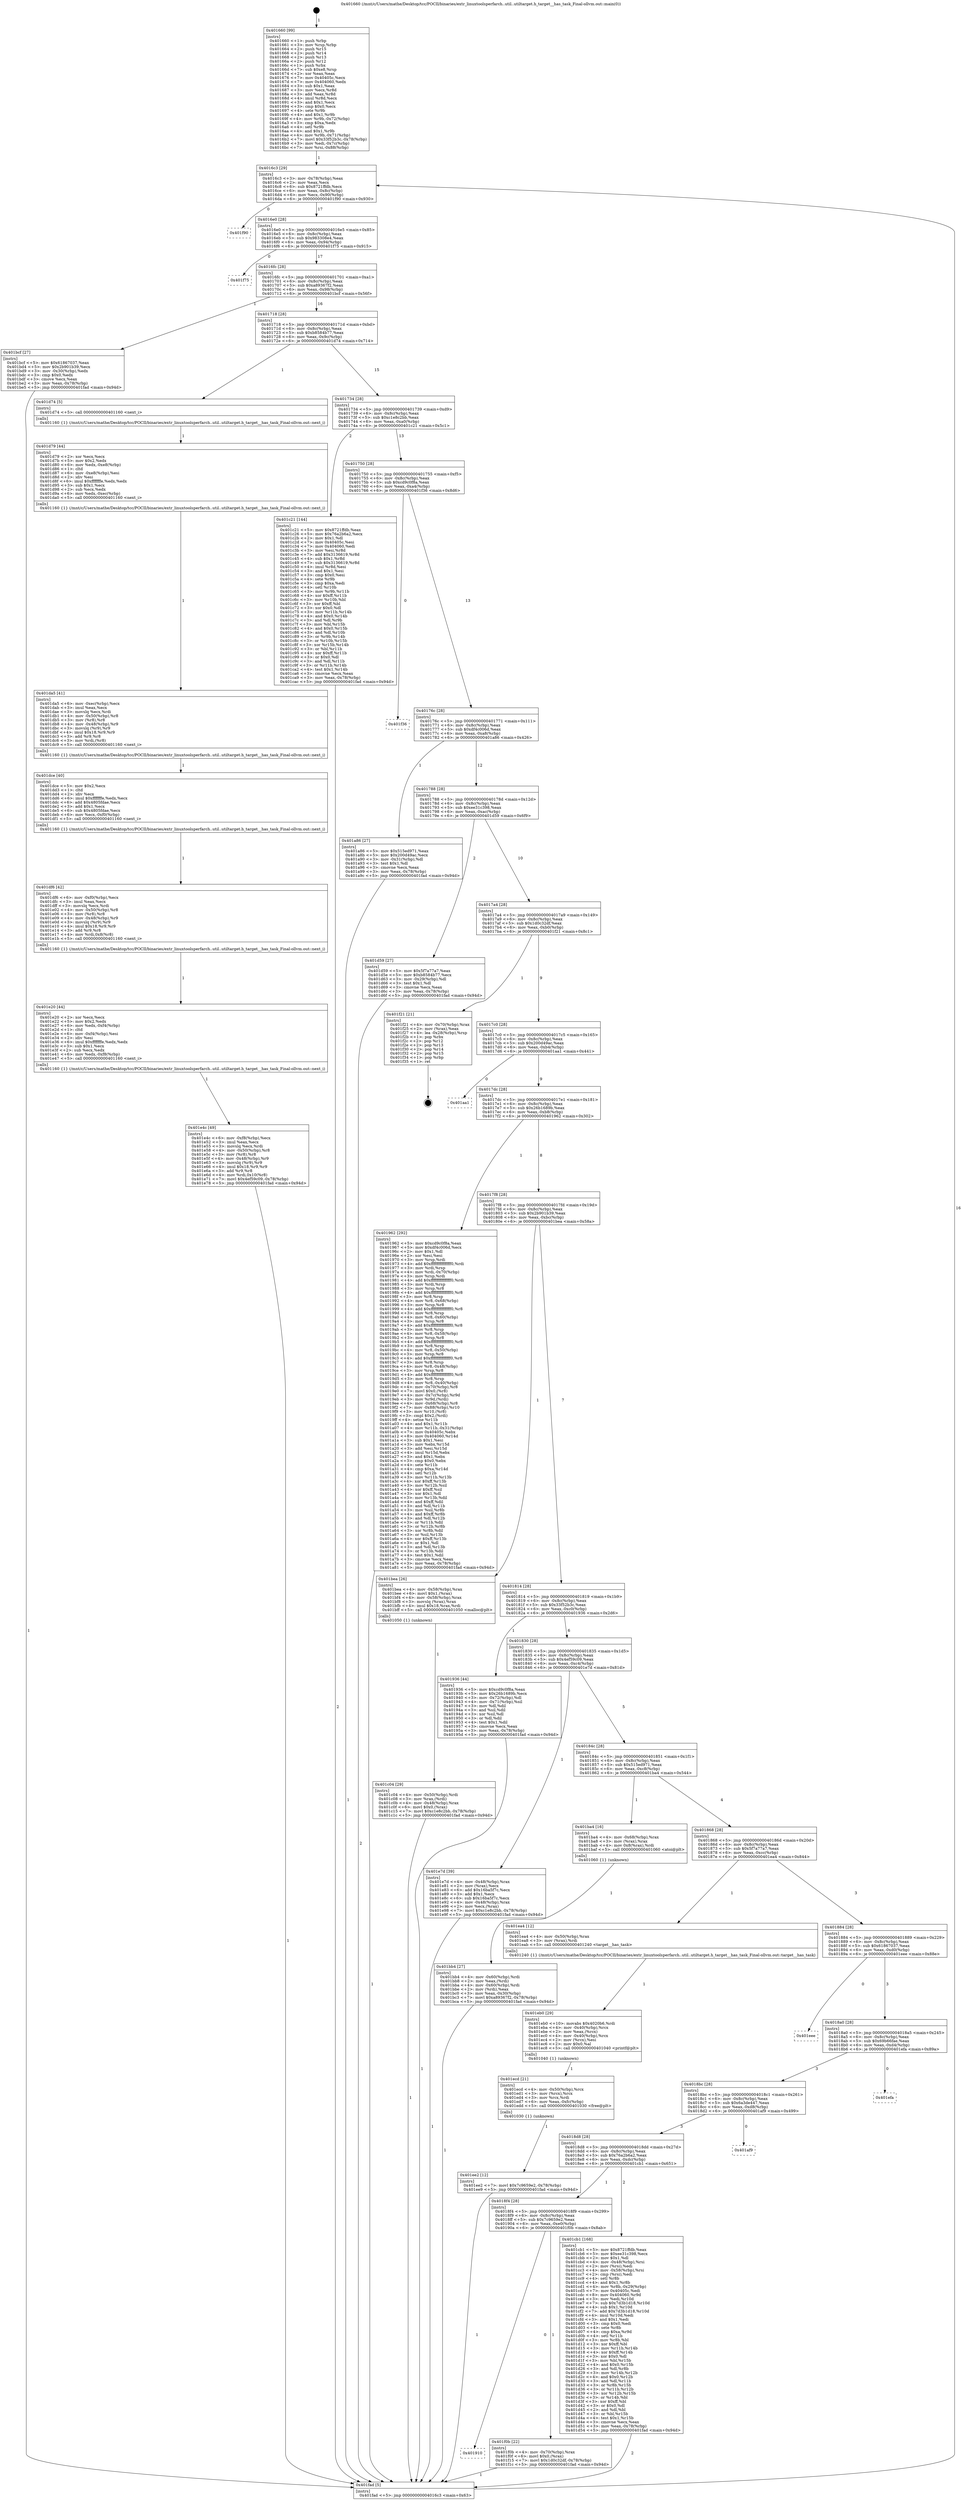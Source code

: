 digraph "0x401660" {
  label = "0x401660 (/mnt/c/Users/mathe/Desktop/tcc/POCII/binaries/extr_linuxtoolsperfarch..util..utiltarget.h_target__has_task_Final-ollvm.out::main(0))"
  labelloc = "t"
  node[shape=record]

  Entry [label="",width=0.3,height=0.3,shape=circle,fillcolor=black,style=filled]
  "0x4016c3" [label="{
     0x4016c3 [29]\l
     | [instrs]\l
     &nbsp;&nbsp;0x4016c3 \<+3\>: mov -0x78(%rbp),%eax\l
     &nbsp;&nbsp;0x4016c6 \<+2\>: mov %eax,%ecx\l
     &nbsp;&nbsp;0x4016c8 \<+6\>: sub $0x8721ffdb,%ecx\l
     &nbsp;&nbsp;0x4016ce \<+6\>: mov %eax,-0x8c(%rbp)\l
     &nbsp;&nbsp;0x4016d4 \<+6\>: mov %ecx,-0x90(%rbp)\l
     &nbsp;&nbsp;0x4016da \<+6\>: je 0000000000401f90 \<main+0x930\>\l
  }"]
  "0x401f90" [label="{
     0x401f90\l
  }", style=dashed]
  "0x4016e0" [label="{
     0x4016e0 [28]\l
     | [instrs]\l
     &nbsp;&nbsp;0x4016e0 \<+5\>: jmp 00000000004016e5 \<main+0x85\>\l
     &nbsp;&nbsp;0x4016e5 \<+6\>: mov -0x8c(%rbp),%eax\l
     &nbsp;&nbsp;0x4016eb \<+5\>: sub $0x983308e4,%eax\l
     &nbsp;&nbsp;0x4016f0 \<+6\>: mov %eax,-0x94(%rbp)\l
     &nbsp;&nbsp;0x4016f6 \<+6\>: je 0000000000401f75 \<main+0x915\>\l
  }"]
  Exit [label="",width=0.3,height=0.3,shape=circle,fillcolor=black,style=filled,peripheries=2]
  "0x401f75" [label="{
     0x401f75\l
  }", style=dashed]
  "0x4016fc" [label="{
     0x4016fc [28]\l
     | [instrs]\l
     &nbsp;&nbsp;0x4016fc \<+5\>: jmp 0000000000401701 \<main+0xa1\>\l
     &nbsp;&nbsp;0x401701 \<+6\>: mov -0x8c(%rbp),%eax\l
     &nbsp;&nbsp;0x401707 \<+5\>: sub $0xa89367f2,%eax\l
     &nbsp;&nbsp;0x40170c \<+6\>: mov %eax,-0x98(%rbp)\l
     &nbsp;&nbsp;0x401712 \<+6\>: je 0000000000401bcf \<main+0x56f\>\l
  }"]
  "0x401910" [label="{
     0x401910\l
  }", style=dashed]
  "0x401bcf" [label="{
     0x401bcf [27]\l
     | [instrs]\l
     &nbsp;&nbsp;0x401bcf \<+5\>: mov $0x61867037,%eax\l
     &nbsp;&nbsp;0x401bd4 \<+5\>: mov $0x2b901b39,%ecx\l
     &nbsp;&nbsp;0x401bd9 \<+3\>: mov -0x30(%rbp),%edx\l
     &nbsp;&nbsp;0x401bdc \<+3\>: cmp $0x0,%edx\l
     &nbsp;&nbsp;0x401bdf \<+3\>: cmove %ecx,%eax\l
     &nbsp;&nbsp;0x401be2 \<+3\>: mov %eax,-0x78(%rbp)\l
     &nbsp;&nbsp;0x401be5 \<+5\>: jmp 0000000000401fad \<main+0x94d\>\l
  }"]
  "0x401718" [label="{
     0x401718 [28]\l
     | [instrs]\l
     &nbsp;&nbsp;0x401718 \<+5\>: jmp 000000000040171d \<main+0xbd\>\l
     &nbsp;&nbsp;0x40171d \<+6\>: mov -0x8c(%rbp),%eax\l
     &nbsp;&nbsp;0x401723 \<+5\>: sub $0xb8584b77,%eax\l
     &nbsp;&nbsp;0x401728 \<+6\>: mov %eax,-0x9c(%rbp)\l
     &nbsp;&nbsp;0x40172e \<+6\>: je 0000000000401d74 \<main+0x714\>\l
  }"]
  "0x401f0b" [label="{
     0x401f0b [22]\l
     | [instrs]\l
     &nbsp;&nbsp;0x401f0b \<+4\>: mov -0x70(%rbp),%rax\l
     &nbsp;&nbsp;0x401f0f \<+6\>: movl $0x0,(%rax)\l
     &nbsp;&nbsp;0x401f15 \<+7\>: movl $0x1d0c32df,-0x78(%rbp)\l
     &nbsp;&nbsp;0x401f1c \<+5\>: jmp 0000000000401fad \<main+0x94d\>\l
  }"]
  "0x401d74" [label="{
     0x401d74 [5]\l
     | [instrs]\l
     &nbsp;&nbsp;0x401d74 \<+5\>: call 0000000000401160 \<next_i\>\l
     | [calls]\l
     &nbsp;&nbsp;0x401160 \{1\} (/mnt/c/Users/mathe/Desktop/tcc/POCII/binaries/extr_linuxtoolsperfarch..util..utiltarget.h_target__has_task_Final-ollvm.out::next_i)\l
  }"]
  "0x401734" [label="{
     0x401734 [28]\l
     | [instrs]\l
     &nbsp;&nbsp;0x401734 \<+5\>: jmp 0000000000401739 \<main+0xd9\>\l
     &nbsp;&nbsp;0x401739 \<+6\>: mov -0x8c(%rbp),%eax\l
     &nbsp;&nbsp;0x40173f \<+5\>: sub $0xc1e8c2bb,%eax\l
     &nbsp;&nbsp;0x401744 \<+6\>: mov %eax,-0xa0(%rbp)\l
     &nbsp;&nbsp;0x40174a \<+6\>: je 0000000000401c21 \<main+0x5c1\>\l
  }"]
  "0x401ee2" [label="{
     0x401ee2 [12]\l
     | [instrs]\l
     &nbsp;&nbsp;0x401ee2 \<+7\>: movl $0x7c9659e2,-0x78(%rbp)\l
     &nbsp;&nbsp;0x401ee9 \<+5\>: jmp 0000000000401fad \<main+0x94d\>\l
  }"]
  "0x401c21" [label="{
     0x401c21 [144]\l
     | [instrs]\l
     &nbsp;&nbsp;0x401c21 \<+5\>: mov $0x8721ffdb,%eax\l
     &nbsp;&nbsp;0x401c26 \<+5\>: mov $0x76a2b6a2,%ecx\l
     &nbsp;&nbsp;0x401c2b \<+2\>: mov $0x1,%dl\l
     &nbsp;&nbsp;0x401c2d \<+7\>: mov 0x40405c,%esi\l
     &nbsp;&nbsp;0x401c34 \<+7\>: mov 0x404060,%edi\l
     &nbsp;&nbsp;0x401c3b \<+3\>: mov %esi,%r8d\l
     &nbsp;&nbsp;0x401c3e \<+7\>: add $0x3136619,%r8d\l
     &nbsp;&nbsp;0x401c45 \<+4\>: sub $0x1,%r8d\l
     &nbsp;&nbsp;0x401c49 \<+7\>: sub $0x3136619,%r8d\l
     &nbsp;&nbsp;0x401c50 \<+4\>: imul %r8d,%esi\l
     &nbsp;&nbsp;0x401c54 \<+3\>: and $0x1,%esi\l
     &nbsp;&nbsp;0x401c57 \<+3\>: cmp $0x0,%esi\l
     &nbsp;&nbsp;0x401c5a \<+4\>: sete %r9b\l
     &nbsp;&nbsp;0x401c5e \<+3\>: cmp $0xa,%edi\l
     &nbsp;&nbsp;0x401c61 \<+4\>: setl %r10b\l
     &nbsp;&nbsp;0x401c65 \<+3\>: mov %r9b,%r11b\l
     &nbsp;&nbsp;0x401c68 \<+4\>: xor $0xff,%r11b\l
     &nbsp;&nbsp;0x401c6c \<+3\>: mov %r10b,%bl\l
     &nbsp;&nbsp;0x401c6f \<+3\>: xor $0xff,%bl\l
     &nbsp;&nbsp;0x401c72 \<+3\>: xor $0x0,%dl\l
     &nbsp;&nbsp;0x401c75 \<+3\>: mov %r11b,%r14b\l
     &nbsp;&nbsp;0x401c78 \<+4\>: and $0x0,%r14b\l
     &nbsp;&nbsp;0x401c7c \<+3\>: and %dl,%r9b\l
     &nbsp;&nbsp;0x401c7f \<+3\>: mov %bl,%r15b\l
     &nbsp;&nbsp;0x401c82 \<+4\>: and $0x0,%r15b\l
     &nbsp;&nbsp;0x401c86 \<+3\>: and %dl,%r10b\l
     &nbsp;&nbsp;0x401c89 \<+3\>: or %r9b,%r14b\l
     &nbsp;&nbsp;0x401c8c \<+3\>: or %r10b,%r15b\l
     &nbsp;&nbsp;0x401c8f \<+3\>: xor %r15b,%r14b\l
     &nbsp;&nbsp;0x401c92 \<+3\>: or %bl,%r11b\l
     &nbsp;&nbsp;0x401c95 \<+4\>: xor $0xff,%r11b\l
     &nbsp;&nbsp;0x401c99 \<+3\>: or $0x0,%dl\l
     &nbsp;&nbsp;0x401c9c \<+3\>: and %dl,%r11b\l
     &nbsp;&nbsp;0x401c9f \<+3\>: or %r11b,%r14b\l
     &nbsp;&nbsp;0x401ca2 \<+4\>: test $0x1,%r14b\l
     &nbsp;&nbsp;0x401ca6 \<+3\>: cmovne %ecx,%eax\l
     &nbsp;&nbsp;0x401ca9 \<+3\>: mov %eax,-0x78(%rbp)\l
     &nbsp;&nbsp;0x401cac \<+5\>: jmp 0000000000401fad \<main+0x94d\>\l
  }"]
  "0x401750" [label="{
     0x401750 [28]\l
     | [instrs]\l
     &nbsp;&nbsp;0x401750 \<+5\>: jmp 0000000000401755 \<main+0xf5\>\l
     &nbsp;&nbsp;0x401755 \<+6\>: mov -0x8c(%rbp),%eax\l
     &nbsp;&nbsp;0x40175b \<+5\>: sub $0xcd9c0f8a,%eax\l
     &nbsp;&nbsp;0x401760 \<+6\>: mov %eax,-0xa4(%rbp)\l
     &nbsp;&nbsp;0x401766 \<+6\>: je 0000000000401f36 \<main+0x8d6\>\l
  }"]
  "0x401ecd" [label="{
     0x401ecd [21]\l
     | [instrs]\l
     &nbsp;&nbsp;0x401ecd \<+4\>: mov -0x50(%rbp),%rcx\l
     &nbsp;&nbsp;0x401ed1 \<+3\>: mov (%rcx),%rcx\l
     &nbsp;&nbsp;0x401ed4 \<+3\>: mov %rcx,%rdi\l
     &nbsp;&nbsp;0x401ed7 \<+6\>: mov %eax,-0xfc(%rbp)\l
     &nbsp;&nbsp;0x401edd \<+5\>: call 0000000000401030 \<free@plt\>\l
     | [calls]\l
     &nbsp;&nbsp;0x401030 \{1\} (unknown)\l
  }"]
  "0x401f36" [label="{
     0x401f36\l
  }", style=dashed]
  "0x40176c" [label="{
     0x40176c [28]\l
     | [instrs]\l
     &nbsp;&nbsp;0x40176c \<+5\>: jmp 0000000000401771 \<main+0x111\>\l
     &nbsp;&nbsp;0x401771 \<+6\>: mov -0x8c(%rbp),%eax\l
     &nbsp;&nbsp;0x401777 \<+5\>: sub $0xdf4c006d,%eax\l
     &nbsp;&nbsp;0x40177c \<+6\>: mov %eax,-0xa8(%rbp)\l
     &nbsp;&nbsp;0x401782 \<+6\>: je 0000000000401a86 \<main+0x426\>\l
  }"]
  "0x401eb0" [label="{
     0x401eb0 [29]\l
     | [instrs]\l
     &nbsp;&nbsp;0x401eb0 \<+10\>: movabs $0x4020b6,%rdi\l
     &nbsp;&nbsp;0x401eba \<+4\>: mov -0x40(%rbp),%rcx\l
     &nbsp;&nbsp;0x401ebe \<+2\>: mov %eax,(%rcx)\l
     &nbsp;&nbsp;0x401ec0 \<+4\>: mov -0x40(%rbp),%rcx\l
     &nbsp;&nbsp;0x401ec4 \<+2\>: mov (%rcx),%esi\l
     &nbsp;&nbsp;0x401ec6 \<+2\>: mov $0x0,%al\l
     &nbsp;&nbsp;0x401ec8 \<+5\>: call 0000000000401040 \<printf@plt\>\l
     | [calls]\l
     &nbsp;&nbsp;0x401040 \{1\} (unknown)\l
  }"]
  "0x401a86" [label="{
     0x401a86 [27]\l
     | [instrs]\l
     &nbsp;&nbsp;0x401a86 \<+5\>: mov $0x515ed971,%eax\l
     &nbsp;&nbsp;0x401a8b \<+5\>: mov $0x200d49ac,%ecx\l
     &nbsp;&nbsp;0x401a90 \<+3\>: mov -0x31(%rbp),%dl\l
     &nbsp;&nbsp;0x401a93 \<+3\>: test $0x1,%dl\l
     &nbsp;&nbsp;0x401a96 \<+3\>: cmovne %ecx,%eax\l
     &nbsp;&nbsp;0x401a99 \<+3\>: mov %eax,-0x78(%rbp)\l
     &nbsp;&nbsp;0x401a9c \<+5\>: jmp 0000000000401fad \<main+0x94d\>\l
  }"]
  "0x401788" [label="{
     0x401788 [28]\l
     | [instrs]\l
     &nbsp;&nbsp;0x401788 \<+5\>: jmp 000000000040178d \<main+0x12d\>\l
     &nbsp;&nbsp;0x40178d \<+6\>: mov -0x8c(%rbp),%eax\l
     &nbsp;&nbsp;0x401793 \<+5\>: sub $0xee31c398,%eax\l
     &nbsp;&nbsp;0x401798 \<+6\>: mov %eax,-0xac(%rbp)\l
     &nbsp;&nbsp;0x40179e \<+6\>: je 0000000000401d59 \<main+0x6f9\>\l
  }"]
  "0x401e4c" [label="{
     0x401e4c [49]\l
     | [instrs]\l
     &nbsp;&nbsp;0x401e4c \<+6\>: mov -0xf8(%rbp),%ecx\l
     &nbsp;&nbsp;0x401e52 \<+3\>: imul %eax,%ecx\l
     &nbsp;&nbsp;0x401e55 \<+3\>: movslq %ecx,%rdi\l
     &nbsp;&nbsp;0x401e58 \<+4\>: mov -0x50(%rbp),%r8\l
     &nbsp;&nbsp;0x401e5c \<+3\>: mov (%r8),%r8\l
     &nbsp;&nbsp;0x401e5f \<+4\>: mov -0x48(%rbp),%r9\l
     &nbsp;&nbsp;0x401e63 \<+3\>: movslq (%r9),%r9\l
     &nbsp;&nbsp;0x401e66 \<+4\>: imul $0x18,%r9,%r9\l
     &nbsp;&nbsp;0x401e6a \<+3\>: add %r9,%r8\l
     &nbsp;&nbsp;0x401e6d \<+4\>: mov %rdi,0x10(%r8)\l
     &nbsp;&nbsp;0x401e71 \<+7\>: movl $0x4ef59c09,-0x78(%rbp)\l
     &nbsp;&nbsp;0x401e78 \<+5\>: jmp 0000000000401fad \<main+0x94d\>\l
  }"]
  "0x401d59" [label="{
     0x401d59 [27]\l
     | [instrs]\l
     &nbsp;&nbsp;0x401d59 \<+5\>: mov $0x5f7a77a7,%eax\l
     &nbsp;&nbsp;0x401d5e \<+5\>: mov $0xb8584b77,%ecx\l
     &nbsp;&nbsp;0x401d63 \<+3\>: mov -0x29(%rbp),%dl\l
     &nbsp;&nbsp;0x401d66 \<+3\>: test $0x1,%dl\l
     &nbsp;&nbsp;0x401d69 \<+3\>: cmovne %ecx,%eax\l
     &nbsp;&nbsp;0x401d6c \<+3\>: mov %eax,-0x78(%rbp)\l
     &nbsp;&nbsp;0x401d6f \<+5\>: jmp 0000000000401fad \<main+0x94d\>\l
  }"]
  "0x4017a4" [label="{
     0x4017a4 [28]\l
     | [instrs]\l
     &nbsp;&nbsp;0x4017a4 \<+5\>: jmp 00000000004017a9 \<main+0x149\>\l
     &nbsp;&nbsp;0x4017a9 \<+6\>: mov -0x8c(%rbp),%eax\l
     &nbsp;&nbsp;0x4017af \<+5\>: sub $0x1d0c32df,%eax\l
     &nbsp;&nbsp;0x4017b4 \<+6\>: mov %eax,-0xb0(%rbp)\l
     &nbsp;&nbsp;0x4017ba \<+6\>: je 0000000000401f21 \<main+0x8c1\>\l
  }"]
  "0x401e20" [label="{
     0x401e20 [44]\l
     | [instrs]\l
     &nbsp;&nbsp;0x401e20 \<+2\>: xor %ecx,%ecx\l
     &nbsp;&nbsp;0x401e22 \<+5\>: mov $0x2,%edx\l
     &nbsp;&nbsp;0x401e27 \<+6\>: mov %edx,-0xf4(%rbp)\l
     &nbsp;&nbsp;0x401e2d \<+1\>: cltd\l
     &nbsp;&nbsp;0x401e2e \<+6\>: mov -0xf4(%rbp),%esi\l
     &nbsp;&nbsp;0x401e34 \<+2\>: idiv %esi\l
     &nbsp;&nbsp;0x401e36 \<+6\>: imul $0xfffffffe,%edx,%edx\l
     &nbsp;&nbsp;0x401e3c \<+3\>: sub $0x1,%ecx\l
     &nbsp;&nbsp;0x401e3f \<+2\>: sub %ecx,%edx\l
     &nbsp;&nbsp;0x401e41 \<+6\>: mov %edx,-0xf8(%rbp)\l
     &nbsp;&nbsp;0x401e47 \<+5\>: call 0000000000401160 \<next_i\>\l
     | [calls]\l
     &nbsp;&nbsp;0x401160 \{1\} (/mnt/c/Users/mathe/Desktop/tcc/POCII/binaries/extr_linuxtoolsperfarch..util..utiltarget.h_target__has_task_Final-ollvm.out::next_i)\l
  }"]
  "0x401f21" [label="{
     0x401f21 [21]\l
     | [instrs]\l
     &nbsp;&nbsp;0x401f21 \<+4\>: mov -0x70(%rbp),%rax\l
     &nbsp;&nbsp;0x401f25 \<+2\>: mov (%rax),%eax\l
     &nbsp;&nbsp;0x401f27 \<+4\>: lea -0x28(%rbp),%rsp\l
     &nbsp;&nbsp;0x401f2b \<+1\>: pop %rbx\l
     &nbsp;&nbsp;0x401f2c \<+2\>: pop %r12\l
     &nbsp;&nbsp;0x401f2e \<+2\>: pop %r13\l
     &nbsp;&nbsp;0x401f30 \<+2\>: pop %r14\l
     &nbsp;&nbsp;0x401f32 \<+2\>: pop %r15\l
     &nbsp;&nbsp;0x401f34 \<+1\>: pop %rbp\l
     &nbsp;&nbsp;0x401f35 \<+1\>: ret\l
  }"]
  "0x4017c0" [label="{
     0x4017c0 [28]\l
     | [instrs]\l
     &nbsp;&nbsp;0x4017c0 \<+5\>: jmp 00000000004017c5 \<main+0x165\>\l
     &nbsp;&nbsp;0x4017c5 \<+6\>: mov -0x8c(%rbp),%eax\l
     &nbsp;&nbsp;0x4017cb \<+5\>: sub $0x200d49ac,%eax\l
     &nbsp;&nbsp;0x4017d0 \<+6\>: mov %eax,-0xb4(%rbp)\l
     &nbsp;&nbsp;0x4017d6 \<+6\>: je 0000000000401aa1 \<main+0x441\>\l
  }"]
  "0x401df6" [label="{
     0x401df6 [42]\l
     | [instrs]\l
     &nbsp;&nbsp;0x401df6 \<+6\>: mov -0xf0(%rbp),%ecx\l
     &nbsp;&nbsp;0x401dfc \<+3\>: imul %eax,%ecx\l
     &nbsp;&nbsp;0x401dff \<+3\>: movslq %ecx,%rdi\l
     &nbsp;&nbsp;0x401e02 \<+4\>: mov -0x50(%rbp),%r8\l
     &nbsp;&nbsp;0x401e06 \<+3\>: mov (%r8),%r8\l
     &nbsp;&nbsp;0x401e09 \<+4\>: mov -0x48(%rbp),%r9\l
     &nbsp;&nbsp;0x401e0d \<+3\>: movslq (%r9),%r9\l
     &nbsp;&nbsp;0x401e10 \<+4\>: imul $0x18,%r9,%r9\l
     &nbsp;&nbsp;0x401e14 \<+3\>: add %r9,%r8\l
     &nbsp;&nbsp;0x401e17 \<+4\>: mov %rdi,0x8(%r8)\l
     &nbsp;&nbsp;0x401e1b \<+5\>: call 0000000000401160 \<next_i\>\l
     | [calls]\l
     &nbsp;&nbsp;0x401160 \{1\} (/mnt/c/Users/mathe/Desktop/tcc/POCII/binaries/extr_linuxtoolsperfarch..util..utiltarget.h_target__has_task_Final-ollvm.out::next_i)\l
  }"]
  "0x401aa1" [label="{
     0x401aa1\l
  }", style=dashed]
  "0x4017dc" [label="{
     0x4017dc [28]\l
     | [instrs]\l
     &nbsp;&nbsp;0x4017dc \<+5\>: jmp 00000000004017e1 \<main+0x181\>\l
     &nbsp;&nbsp;0x4017e1 \<+6\>: mov -0x8c(%rbp),%eax\l
     &nbsp;&nbsp;0x4017e7 \<+5\>: sub $0x26b1689b,%eax\l
     &nbsp;&nbsp;0x4017ec \<+6\>: mov %eax,-0xb8(%rbp)\l
     &nbsp;&nbsp;0x4017f2 \<+6\>: je 0000000000401962 \<main+0x302\>\l
  }"]
  "0x401dce" [label="{
     0x401dce [40]\l
     | [instrs]\l
     &nbsp;&nbsp;0x401dce \<+5\>: mov $0x2,%ecx\l
     &nbsp;&nbsp;0x401dd3 \<+1\>: cltd\l
     &nbsp;&nbsp;0x401dd4 \<+2\>: idiv %ecx\l
     &nbsp;&nbsp;0x401dd6 \<+6\>: imul $0xfffffffe,%edx,%ecx\l
     &nbsp;&nbsp;0x401ddc \<+6\>: add $0x4805fdae,%ecx\l
     &nbsp;&nbsp;0x401de2 \<+3\>: add $0x1,%ecx\l
     &nbsp;&nbsp;0x401de5 \<+6\>: sub $0x4805fdae,%ecx\l
     &nbsp;&nbsp;0x401deb \<+6\>: mov %ecx,-0xf0(%rbp)\l
     &nbsp;&nbsp;0x401df1 \<+5\>: call 0000000000401160 \<next_i\>\l
     | [calls]\l
     &nbsp;&nbsp;0x401160 \{1\} (/mnt/c/Users/mathe/Desktop/tcc/POCII/binaries/extr_linuxtoolsperfarch..util..utiltarget.h_target__has_task_Final-ollvm.out::next_i)\l
  }"]
  "0x401962" [label="{
     0x401962 [292]\l
     | [instrs]\l
     &nbsp;&nbsp;0x401962 \<+5\>: mov $0xcd9c0f8a,%eax\l
     &nbsp;&nbsp;0x401967 \<+5\>: mov $0xdf4c006d,%ecx\l
     &nbsp;&nbsp;0x40196c \<+2\>: mov $0x1,%dl\l
     &nbsp;&nbsp;0x40196e \<+2\>: xor %esi,%esi\l
     &nbsp;&nbsp;0x401970 \<+3\>: mov %rsp,%rdi\l
     &nbsp;&nbsp;0x401973 \<+4\>: add $0xfffffffffffffff0,%rdi\l
     &nbsp;&nbsp;0x401977 \<+3\>: mov %rdi,%rsp\l
     &nbsp;&nbsp;0x40197a \<+4\>: mov %rdi,-0x70(%rbp)\l
     &nbsp;&nbsp;0x40197e \<+3\>: mov %rsp,%rdi\l
     &nbsp;&nbsp;0x401981 \<+4\>: add $0xfffffffffffffff0,%rdi\l
     &nbsp;&nbsp;0x401985 \<+3\>: mov %rdi,%rsp\l
     &nbsp;&nbsp;0x401988 \<+3\>: mov %rsp,%r8\l
     &nbsp;&nbsp;0x40198b \<+4\>: add $0xfffffffffffffff0,%r8\l
     &nbsp;&nbsp;0x40198f \<+3\>: mov %r8,%rsp\l
     &nbsp;&nbsp;0x401992 \<+4\>: mov %r8,-0x68(%rbp)\l
     &nbsp;&nbsp;0x401996 \<+3\>: mov %rsp,%r8\l
     &nbsp;&nbsp;0x401999 \<+4\>: add $0xfffffffffffffff0,%r8\l
     &nbsp;&nbsp;0x40199d \<+3\>: mov %r8,%rsp\l
     &nbsp;&nbsp;0x4019a0 \<+4\>: mov %r8,-0x60(%rbp)\l
     &nbsp;&nbsp;0x4019a4 \<+3\>: mov %rsp,%r8\l
     &nbsp;&nbsp;0x4019a7 \<+4\>: add $0xfffffffffffffff0,%r8\l
     &nbsp;&nbsp;0x4019ab \<+3\>: mov %r8,%rsp\l
     &nbsp;&nbsp;0x4019ae \<+4\>: mov %r8,-0x58(%rbp)\l
     &nbsp;&nbsp;0x4019b2 \<+3\>: mov %rsp,%r8\l
     &nbsp;&nbsp;0x4019b5 \<+4\>: add $0xfffffffffffffff0,%r8\l
     &nbsp;&nbsp;0x4019b9 \<+3\>: mov %r8,%rsp\l
     &nbsp;&nbsp;0x4019bc \<+4\>: mov %r8,-0x50(%rbp)\l
     &nbsp;&nbsp;0x4019c0 \<+3\>: mov %rsp,%r8\l
     &nbsp;&nbsp;0x4019c3 \<+4\>: add $0xfffffffffffffff0,%r8\l
     &nbsp;&nbsp;0x4019c7 \<+3\>: mov %r8,%rsp\l
     &nbsp;&nbsp;0x4019ca \<+4\>: mov %r8,-0x48(%rbp)\l
     &nbsp;&nbsp;0x4019ce \<+3\>: mov %rsp,%r8\l
     &nbsp;&nbsp;0x4019d1 \<+4\>: add $0xfffffffffffffff0,%r8\l
     &nbsp;&nbsp;0x4019d5 \<+3\>: mov %r8,%rsp\l
     &nbsp;&nbsp;0x4019d8 \<+4\>: mov %r8,-0x40(%rbp)\l
     &nbsp;&nbsp;0x4019dc \<+4\>: mov -0x70(%rbp),%r8\l
     &nbsp;&nbsp;0x4019e0 \<+7\>: movl $0x0,(%r8)\l
     &nbsp;&nbsp;0x4019e7 \<+4\>: mov -0x7c(%rbp),%r9d\l
     &nbsp;&nbsp;0x4019eb \<+3\>: mov %r9d,(%rdi)\l
     &nbsp;&nbsp;0x4019ee \<+4\>: mov -0x68(%rbp),%r8\l
     &nbsp;&nbsp;0x4019f2 \<+7\>: mov -0x88(%rbp),%r10\l
     &nbsp;&nbsp;0x4019f9 \<+3\>: mov %r10,(%r8)\l
     &nbsp;&nbsp;0x4019fc \<+3\>: cmpl $0x2,(%rdi)\l
     &nbsp;&nbsp;0x4019ff \<+4\>: setne %r11b\l
     &nbsp;&nbsp;0x401a03 \<+4\>: and $0x1,%r11b\l
     &nbsp;&nbsp;0x401a07 \<+4\>: mov %r11b,-0x31(%rbp)\l
     &nbsp;&nbsp;0x401a0b \<+7\>: mov 0x40405c,%ebx\l
     &nbsp;&nbsp;0x401a12 \<+8\>: mov 0x404060,%r14d\l
     &nbsp;&nbsp;0x401a1a \<+3\>: sub $0x1,%esi\l
     &nbsp;&nbsp;0x401a1d \<+3\>: mov %ebx,%r15d\l
     &nbsp;&nbsp;0x401a20 \<+3\>: add %esi,%r15d\l
     &nbsp;&nbsp;0x401a23 \<+4\>: imul %r15d,%ebx\l
     &nbsp;&nbsp;0x401a27 \<+3\>: and $0x1,%ebx\l
     &nbsp;&nbsp;0x401a2a \<+3\>: cmp $0x0,%ebx\l
     &nbsp;&nbsp;0x401a2d \<+4\>: sete %r11b\l
     &nbsp;&nbsp;0x401a31 \<+4\>: cmp $0xa,%r14d\l
     &nbsp;&nbsp;0x401a35 \<+4\>: setl %r12b\l
     &nbsp;&nbsp;0x401a39 \<+3\>: mov %r11b,%r13b\l
     &nbsp;&nbsp;0x401a3c \<+4\>: xor $0xff,%r13b\l
     &nbsp;&nbsp;0x401a40 \<+3\>: mov %r12b,%sil\l
     &nbsp;&nbsp;0x401a43 \<+4\>: xor $0xff,%sil\l
     &nbsp;&nbsp;0x401a47 \<+3\>: xor $0x1,%dl\l
     &nbsp;&nbsp;0x401a4a \<+3\>: mov %r13b,%dil\l
     &nbsp;&nbsp;0x401a4d \<+4\>: and $0xff,%dil\l
     &nbsp;&nbsp;0x401a51 \<+3\>: and %dl,%r11b\l
     &nbsp;&nbsp;0x401a54 \<+3\>: mov %sil,%r8b\l
     &nbsp;&nbsp;0x401a57 \<+4\>: and $0xff,%r8b\l
     &nbsp;&nbsp;0x401a5b \<+3\>: and %dl,%r12b\l
     &nbsp;&nbsp;0x401a5e \<+3\>: or %r11b,%dil\l
     &nbsp;&nbsp;0x401a61 \<+3\>: or %r12b,%r8b\l
     &nbsp;&nbsp;0x401a64 \<+3\>: xor %r8b,%dil\l
     &nbsp;&nbsp;0x401a67 \<+3\>: or %sil,%r13b\l
     &nbsp;&nbsp;0x401a6a \<+4\>: xor $0xff,%r13b\l
     &nbsp;&nbsp;0x401a6e \<+3\>: or $0x1,%dl\l
     &nbsp;&nbsp;0x401a71 \<+3\>: and %dl,%r13b\l
     &nbsp;&nbsp;0x401a74 \<+3\>: or %r13b,%dil\l
     &nbsp;&nbsp;0x401a77 \<+4\>: test $0x1,%dil\l
     &nbsp;&nbsp;0x401a7b \<+3\>: cmovne %ecx,%eax\l
     &nbsp;&nbsp;0x401a7e \<+3\>: mov %eax,-0x78(%rbp)\l
     &nbsp;&nbsp;0x401a81 \<+5\>: jmp 0000000000401fad \<main+0x94d\>\l
  }"]
  "0x4017f8" [label="{
     0x4017f8 [28]\l
     | [instrs]\l
     &nbsp;&nbsp;0x4017f8 \<+5\>: jmp 00000000004017fd \<main+0x19d\>\l
     &nbsp;&nbsp;0x4017fd \<+6\>: mov -0x8c(%rbp),%eax\l
     &nbsp;&nbsp;0x401803 \<+5\>: sub $0x2b901b39,%eax\l
     &nbsp;&nbsp;0x401808 \<+6\>: mov %eax,-0xbc(%rbp)\l
     &nbsp;&nbsp;0x40180e \<+6\>: je 0000000000401bea \<main+0x58a\>\l
  }"]
  "0x401da5" [label="{
     0x401da5 [41]\l
     | [instrs]\l
     &nbsp;&nbsp;0x401da5 \<+6\>: mov -0xec(%rbp),%ecx\l
     &nbsp;&nbsp;0x401dab \<+3\>: imul %eax,%ecx\l
     &nbsp;&nbsp;0x401dae \<+3\>: movslq %ecx,%rdi\l
     &nbsp;&nbsp;0x401db1 \<+4\>: mov -0x50(%rbp),%r8\l
     &nbsp;&nbsp;0x401db5 \<+3\>: mov (%r8),%r8\l
     &nbsp;&nbsp;0x401db8 \<+4\>: mov -0x48(%rbp),%r9\l
     &nbsp;&nbsp;0x401dbc \<+3\>: movslq (%r9),%r9\l
     &nbsp;&nbsp;0x401dbf \<+4\>: imul $0x18,%r9,%r9\l
     &nbsp;&nbsp;0x401dc3 \<+3\>: add %r9,%r8\l
     &nbsp;&nbsp;0x401dc6 \<+3\>: mov %rdi,(%r8)\l
     &nbsp;&nbsp;0x401dc9 \<+5\>: call 0000000000401160 \<next_i\>\l
     | [calls]\l
     &nbsp;&nbsp;0x401160 \{1\} (/mnt/c/Users/mathe/Desktop/tcc/POCII/binaries/extr_linuxtoolsperfarch..util..utiltarget.h_target__has_task_Final-ollvm.out::next_i)\l
  }"]
  "0x401bea" [label="{
     0x401bea [26]\l
     | [instrs]\l
     &nbsp;&nbsp;0x401bea \<+4\>: mov -0x58(%rbp),%rax\l
     &nbsp;&nbsp;0x401bee \<+6\>: movl $0x1,(%rax)\l
     &nbsp;&nbsp;0x401bf4 \<+4\>: mov -0x58(%rbp),%rax\l
     &nbsp;&nbsp;0x401bf8 \<+3\>: movslq (%rax),%rax\l
     &nbsp;&nbsp;0x401bfb \<+4\>: imul $0x18,%rax,%rdi\l
     &nbsp;&nbsp;0x401bff \<+5\>: call 0000000000401050 \<malloc@plt\>\l
     | [calls]\l
     &nbsp;&nbsp;0x401050 \{1\} (unknown)\l
  }"]
  "0x401814" [label="{
     0x401814 [28]\l
     | [instrs]\l
     &nbsp;&nbsp;0x401814 \<+5\>: jmp 0000000000401819 \<main+0x1b9\>\l
     &nbsp;&nbsp;0x401819 \<+6\>: mov -0x8c(%rbp),%eax\l
     &nbsp;&nbsp;0x40181f \<+5\>: sub $0x33f52b3c,%eax\l
     &nbsp;&nbsp;0x401824 \<+6\>: mov %eax,-0xc0(%rbp)\l
     &nbsp;&nbsp;0x40182a \<+6\>: je 0000000000401936 \<main+0x2d6\>\l
  }"]
  "0x401d79" [label="{
     0x401d79 [44]\l
     | [instrs]\l
     &nbsp;&nbsp;0x401d79 \<+2\>: xor %ecx,%ecx\l
     &nbsp;&nbsp;0x401d7b \<+5\>: mov $0x2,%edx\l
     &nbsp;&nbsp;0x401d80 \<+6\>: mov %edx,-0xe8(%rbp)\l
     &nbsp;&nbsp;0x401d86 \<+1\>: cltd\l
     &nbsp;&nbsp;0x401d87 \<+6\>: mov -0xe8(%rbp),%esi\l
     &nbsp;&nbsp;0x401d8d \<+2\>: idiv %esi\l
     &nbsp;&nbsp;0x401d8f \<+6\>: imul $0xfffffffe,%edx,%edx\l
     &nbsp;&nbsp;0x401d95 \<+3\>: sub $0x1,%ecx\l
     &nbsp;&nbsp;0x401d98 \<+2\>: sub %ecx,%edx\l
     &nbsp;&nbsp;0x401d9a \<+6\>: mov %edx,-0xec(%rbp)\l
     &nbsp;&nbsp;0x401da0 \<+5\>: call 0000000000401160 \<next_i\>\l
     | [calls]\l
     &nbsp;&nbsp;0x401160 \{1\} (/mnt/c/Users/mathe/Desktop/tcc/POCII/binaries/extr_linuxtoolsperfarch..util..utiltarget.h_target__has_task_Final-ollvm.out::next_i)\l
  }"]
  "0x401936" [label="{
     0x401936 [44]\l
     | [instrs]\l
     &nbsp;&nbsp;0x401936 \<+5\>: mov $0xcd9c0f8a,%eax\l
     &nbsp;&nbsp;0x40193b \<+5\>: mov $0x26b1689b,%ecx\l
     &nbsp;&nbsp;0x401940 \<+3\>: mov -0x72(%rbp),%dl\l
     &nbsp;&nbsp;0x401943 \<+4\>: mov -0x71(%rbp),%sil\l
     &nbsp;&nbsp;0x401947 \<+3\>: mov %dl,%dil\l
     &nbsp;&nbsp;0x40194a \<+3\>: and %sil,%dil\l
     &nbsp;&nbsp;0x40194d \<+3\>: xor %sil,%dl\l
     &nbsp;&nbsp;0x401950 \<+3\>: or %dl,%dil\l
     &nbsp;&nbsp;0x401953 \<+4\>: test $0x1,%dil\l
     &nbsp;&nbsp;0x401957 \<+3\>: cmovne %ecx,%eax\l
     &nbsp;&nbsp;0x40195a \<+3\>: mov %eax,-0x78(%rbp)\l
     &nbsp;&nbsp;0x40195d \<+5\>: jmp 0000000000401fad \<main+0x94d\>\l
  }"]
  "0x401830" [label="{
     0x401830 [28]\l
     | [instrs]\l
     &nbsp;&nbsp;0x401830 \<+5\>: jmp 0000000000401835 \<main+0x1d5\>\l
     &nbsp;&nbsp;0x401835 \<+6\>: mov -0x8c(%rbp),%eax\l
     &nbsp;&nbsp;0x40183b \<+5\>: sub $0x4ef59c09,%eax\l
     &nbsp;&nbsp;0x401840 \<+6\>: mov %eax,-0xc4(%rbp)\l
     &nbsp;&nbsp;0x401846 \<+6\>: je 0000000000401e7d \<main+0x81d\>\l
  }"]
  "0x401fad" [label="{
     0x401fad [5]\l
     | [instrs]\l
     &nbsp;&nbsp;0x401fad \<+5\>: jmp 00000000004016c3 \<main+0x63\>\l
  }"]
  "0x401660" [label="{
     0x401660 [99]\l
     | [instrs]\l
     &nbsp;&nbsp;0x401660 \<+1\>: push %rbp\l
     &nbsp;&nbsp;0x401661 \<+3\>: mov %rsp,%rbp\l
     &nbsp;&nbsp;0x401664 \<+2\>: push %r15\l
     &nbsp;&nbsp;0x401666 \<+2\>: push %r14\l
     &nbsp;&nbsp;0x401668 \<+2\>: push %r13\l
     &nbsp;&nbsp;0x40166a \<+2\>: push %r12\l
     &nbsp;&nbsp;0x40166c \<+1\>: push %rbx\l
     &nbsp;&nbsp;0x40166d \<+7\>: sub $0xe8,%rsp\l
     &nbsp;&nbsp;0x401674 \<+2\>: xor %eax,%eax\l
     &nbsp;&nbsp;0x401676 \<+7\>: mov 0x40405c,%ecx\l
     &nbsp;&nbsp;0x40167d \<+7\>: mov 0x404060,%edx\l
     &nbsp;&nbsp;0x401684 \<+3\>: sub $0x1,%eax\l
     &nbsp;&nbsp;0x401687 \<+3\>: mov %ecx,%r8d\l
     &nbsp;&nbsp;0x40168a \<+3\>: add %eax,%r8d\l
     &nbsp;&nbsp;0x40168d \<+4\>: imul %r8d,%ecx\l
     &nbsp;&nbsp;0x401691 \<+3\>: and $0x1,%ecx\l
     &nbsp;&nbsp;0x401694 \<+3\>: cmp $0x0,%ecx\l
     &nbsp;&nbsp;0x401697 \<+4\>: sete %r9b\l
     &nbsp;&nbsp;0x40169b \<+4\>: and $0x1,%r9b\l
     &nbsp;&nbsp;0x40169f \<+4\>: mov %r9b,-0x72(%rbp)\l
     &nbsp;&nbsp;0x4016a3 \<+3\>: cmp $0xa,%edx\l
     &nbsp;&nbsp;0x4016a6 \<+4\>: setl %r9b\l
     &nbsp;&nbsp;0x4016aa \<+4\>: and $0x1,%r9b\l
     &nbsp;&nbsp;0x4016ae \<+4\>: mov %r9b,-0x71(%rbp)\l
     &nbsp;&nbsp;0x4016b2 \<+7\>: movl $0x33f52b3c,-0x78(%rbp)\l
     &nbsp;&nbsp;0x4016b9 \<+3\>: mov %edi,-0x7c(%rbp)\l
     &nbsp;&nbsp;0x4016bc \<+7\>: mov %rsi,-0x88(%rbp)\l
  }"]
  "0x4018f4" [label="{
     0x4018f4 [28]\l
     | [instrs]\l
     &nbsp;&nbsp;0x4018f4 \<+5\>: jmp 00000000004018f9 \<main+0x299\>\l
     &nbsp;&nbsp;0x4018f9 \<+6\>: mov -0x8c(%rbp),%eax\l
     &nbsp;&nbsp;0x4018ff \<+5\>: sub $0x7c9659e2,%eax\l
     &nbsp;&nbsp;0x401904 \<+6\>: mov %eax,-0xe0(%rbp)\l
     &nbsp;&nbsp;0x40190a \<+6\>: je 0000000000401f0b \<main+0x8ab\>\l
  }"]
  "0x401cb1" [label="{
     0x401cb1 [168]\l
     | [instrs]\l
     &nbsp;&nbsp;0x401cb1 \<+5\>: mov $0x8721ffdb,%eax\l
     &nbsp;&nbsp;0x401cb6 \<+5\>: mov $0xee31c398,%ecx\l
     &nbsp;&nbsp;0x401cbb \<+2\>: mov $0x1,%dl\l
     &nbsp;&nbsp;0x401cbd \<+4\>: mov -0x48(%rbp),%rsi\l
     &nbsp;&nbsp;0x401cc1 \<+2\>: mov (%rsi),%edi\l
     &nbsp;&nbsp;0x401cc3 \<+4\>: mov -0x58(%rbp),%rsi\l
     &nbsp;&nbsp;0x401cc7 \<+2\>: cmp (%rsi),%edi\l
     &nbsp;&nbsp;0x401cc9 \<+4\>: setl %r8b\l
     &nbsp;&nbsp;0x401ccd \<+4\>: and $0x1,%r8b\l
     &nbsp;&nbsp;0x401cd1 \<+4\>: mov %r8b,-0x29(%rbp)\l
     &nbsp;&nbsp;0x401cd5 \<+7\>: mov 0x40405c,%edi\l
     &nbsp;&nbsp;0x401cdc \<+8\>: mov 0x404060,%r9d\l
     &nbsp;&nbsp;0x401ce4 \<+3\>: mov %edi,%r10d\l
     &nbsp;&nbsp;0x401ce7 \<+7\>: sub $0x7d3b1d18,%r10d\l
     &nbsp;&nbsp;0x401cee \<+4\>: sub $0x1,%r10d\l
     &nbsp;&nbsp;0x401cf2 \<+7\>: add $0x7d3b1d18,%r10d\l
     &nbsp;&nbsp;0x401cf9 \<+4\>: imul %r10d,%edi\l
     &nbsp;&nbsp;0x401cfd \<+3\>: and $0x1,%edi\l
     &nbsp;&nbsp;0x401d00 \<+3\>: cmp $0x0,%edi\l
     &nbsp;&nbsp;0x401d03 \<+4\>: sete %r8b\l
     &nbsp;&nbsp;0x401d07 \<+4\>: cmp $0xa,%r9d\l
     &nbsp;&nbsp;0x401d0b \<+4\>: setl %r11b\l
     &nbsp;&nbsp;0x401d0f \<+3\>: mov %r8b,%bl\l
     &nbsp;&nbsp;0x401d12 \<+3\>: xor $0xff,%bl\l
     &nbsp;&nbsp;0x401d15 \<+3\>: mov %r11b,%r14b\l
     &nbsp;&nbsp;0x401d18 \<+4\>: xor $0xff,%r14b\l
     &nbsp;&nbsp;0x401d1c \<+3\>: xor $0x0,%dl\l
     &nbsp;&nbsp;0x401d1f \<+3\>: mov %bl,%r15b\l
     &nbsp;&nbsp;0x401d22 \<+4\>: and $0x0,%r15b\l
     &nbsp;&nbsp;0x401d26 \<+3\>: and %dl,%r8b\l
     &nbsp;&nbsp;0x401d29 \<+3\>: mov %r14b,%r12b\l
     &nbsp;&nbsp;0x401d2c \<+4\>: and $0x0,%r12b\l
     &nbsp;&nbsp;0x401d30 \<+3\>: and %dl,%r11b\l
     &nbsp;&nbsp;0x401d33 \<+3\>: or %r8b,%r15b\l
     &nbsp;&nbsp;0x401d36 \<+3\>: or %r11b,%r12b\l
     &nbsp;&nbsp;0x401d39 \<+3\>: xor %r12b,%r15b\l
     &nbsp;&nbsp;0x401d3c \<+3\>: or %r14b,%bl\l
     &nbsp;&nbsp;0x401d3f \<+3\>: xor $0xff,%bl\l
     &nbsp;&nbsp;0x401d42 \<+3\>: or $0x0,%dl\l
     &nbsp;&nbsp;0x401d45 \<+2\>: and %dl,%bl\l
     &nbsp;&nbsp;0x401d47 \<+3\>: or %bl,%r15b\l
     &nbsp;&nbsp;0x401d4a \<+4\>: test $0x1,%r15b\l
     &nbsp;&nbsp;0x401d4e \<+3\>: cmovne %ecx,%eax\l
     &nbsp;&nbsp;0x401d51 \<+3\>: mov %eax,-0x78(%rbp)\l
     &nbsp;&nbsp;0x401d54 \<+5\>: jmp 0000000000401fad \<main+0x94d\>\l
  }"]
  "0x401e7d" [label="{
     0x401e7d [39]\l
     | [instrs]\l
     &nbsp;&nbsp;0x401e7d \<+4\>: mov -0x48(%rbp),%rax\l
     &nbsp;&nbsp;0x401e81 \<+2\>: mov (%rax),%ecx\l
     &nbsp;&nbsp;0x401e83 \<+6\>: add $0x16ba5f7c,%ecx\l
     &nbsp;&nbsp;0x401e89 \<+3\>: add $0x1,%ecx\l
     &nbsp;&nbsp;0x401e8c \<+6\>: sub $0x16ba5f7c,%ecx\l
     &nbsp;&nbsp;0x401e92 \<+4\>: mov -0x48(%rbp),%rax\l
     &nbsp;&nbsp;0x401e96 \<+2\>: mov %ecx,(%rax)\l
     &nbsp;&nbsp;0x401e98 \<+7\>: movl $0xc1e8c2bb,-0x78(%rbp)\l
     &nbsp;&nbsp;0x401e9f \<+5\>: jmp 0000000000401fad \<main+0x94d\>\l
  }"]
  "0x40184c" [label="{
     0x40184c [28]\l
     | [instrs]\l
     &nbsp;&nbsp;0x40184c \<+5\>: jmp 0000000000401851 \<main+0x1f1\>\l
     &nbsp;&nbsp;0x401851 \<+6\>: mov -0x8c(%rbp),%eax\l
     &nbsp;&nbsp;0x401857 \<+5\>: sub $0x515ed971,%eax\l
     &nbsp;&nbsp;0x40185c \<+6\>: mov %eax,-0xc8(%rbp)\l
     &nbsp;&nbsp;0x401862 \<+6\>: je 0000000000401ba4 \<main+0x544\>\l
  }"]
  "0x4018d8" [label="{
     0x4018d8 [28]\l
     | [instrs]\l
     &nbsp;&nbsp;0x4018d8 \<+5\>: jmp 00000000004018dd \<main+0x27d\>\l
     &nbsp;&nbsp;0x4018dd \<+6\>: mov -0x8c(%rbp),%eax\l
     &nbsp;&nbsp;0x4018e3 \<+5\>: sub $0x76a2b6a2,%eax\l
     &nbsp;&nbsp;0x4018e8 \<+6\>: mov %eax,-0xdc(%rbp)\l
     &nbsp;&nbsp;0x4018ee \<+6\>: je 0000000000401cb1 \<main+0x651\>\l
  }"]
  "0x401ba4" [label="{
     0x401ba4 [16]\l
     | [instrs]\l
     &nbsp;&nbsp;0x401ba4 \<+4\>: mov -0x68(%rbp),%rax\l
     &nbsp;&nbsp;0x401ba8 \<+3\>: mov (%rax),%rax\l
     &nbsp;&nbsp;0x401bab \<+4\>: mov 0x8(%rax),%rdi\l
     &nbsp;&nbsp;0x401baf \<+5\>: call 0000000000401060 \<atoi@plt\>\l
     | [calls]\l
     &nbsp;&nbsp;0x401060 \{1\} (unknown)\l
  }"]
  "0x401868" [label="{
     0x401868 [28]\l
     | [instrs]\l
     &nbsp;&nbsp;0x401868 \<+5\>: jmp 000000000040186d \<main+0x20d\>\l
     &nbsp;&nbsp;0x40186d \<+6\>: mov -0x8c(%rbp),%eax\l
     &nbsp;&nbsp;0x401873 \<+5\>: sub $0x5f7a77a7,%eax\l
     &nbsp;&nbsp;0x401878 \<+6\>: mov %eax,-0xcc(%rbp)\l
     &nbsp;&nbsp;0x40187e \<+6\>: je 0000000000401ea4 \<main+0x844\>\l
  }"]
  "0x401bb4" [label="{
     0x401bb4 [27]\l
     | [instrs]\l
     &nbsp;&nbsp;0x401bb4 \<+4\>: mov -0x60(%rbp),%rdi\l
     &nbsp;&nbsp;0x401bb8 \<+2\>: mov %eax,(%rdi)\l
     &nbsp;&nbsp;0x401bba \<+4\>: mov -0x60(%rbp),%rdi\l
     &nbsp;&nbsp;0x401bbe \<+2\>: mov (%rdi),%eax\l
     &nbsp;&nbsp;0x401bc0 \<+3\>: mov %eax,-0x30(%rbp)\l
     &nbsp;&nbsp;0x401bc3 \<+7\>: movl $0xa89367f2,-0x78(%rbp)\l
     &nbsp;&nbsp;0x401bca \<+5\>: jmp 0000000000401fad \<main+0x94d\>\l
  }"]
  "0x401c04" [label="{
     0x401c04 [29]\l
     | [instrs]\l
     &nbsp;&nbsp;0x401c04 \<+4\>: mov -0x50(%rbp),%rdi\l
     &nbsp;&nbsp;0x401c08 \<+3\>: mov %rax,(%rdi)\l
     &nbsp;&nbsp;0x401c0b \<+4\>: mov -0x48(%rbp),%rax\l
     &nbsp;&nbsp;0x401c0f \<+6\>: movl $0x0,(%rax)\l
     &nbsp;&nbsp;0x401c15 \<+7\>: movl $0xc1e8c2bb,-0x78(%rbp)\l
     &nbsp;&nbsp;0x401c1c \<+5\>: jmp 0000000000401fad \<main+0x94d\>\l
  }"]
  "0x401af9" [label="{
     0x401af9\l
  }", style=dashed]
  "0x401ea4" [label="{
     0x401ea4 [12]\l
     | [instrs]\l
     &nbsp;&nbsp;0x401ea4 \<+4\>: mov -0x50(%rbp),%rax\l
     &nbsp;&nbsp;0x401ea8 \<+3\>: mov (%rax),%rdi\l
     &nbsp;&nbsp;0x401eab \<+5\>: call 0000000000401240 \<target__has_task\>\l
     | [calls]\l
     &nbsp;&nbsp;0x401240 \{1\} (/mnt/c/Users/mathe/Desktop/tcc/POCII/binaries/extr_linuxtoolsperfarch..util..utiltarget.h_target__has_task_Final-ollvm.out::target__has_task)\l
  }"]
  "0x401884" [label="{
     0x401884 [28]\l
     | [instrs]\l
     &nbsp;&nbsp;0x401884 \<+5\>: jmp 0000000000401889 \<main+0x229\>\l
     &nbsp;&nbsp;0x401889 \<+6\>: mov -0x8c(%rbp),%eax\l
     &nbsp;&nbsp;0x40188f \<+5\>: sub $0x61867037,%eax\l
     &nbsp;&nbsp;0x401894 \<+6\>: mov %eax,-0xd0(%rbp)\l
     &nbsp;&nbsp;0x40189a \<+6\>: je 0000000000401eee \<main+0x88e\>\l
  }"]
  "0x4018bc" [label="{
     0x4018bc [28]\l
     | [instrs]\l
     &nbsp;&nbsp;0x4018bc \<+5\>: jmp 00000000004018c1 \<main+0x261\>\l
     &nbsp;&nbsp;0x4018c1 \<+6\>: mov -0x8c(%rbp),%eax\l
     &nbsp;&nbsp;0x4018c7 \<+5\>: sub $0x6a3de447,%eax\l
     &nbsp;&nbsp;0x4018cc \<+6\>: mov %eax,-0xd8(%rbp)\l
     &nbsp;&nbsp;0x4018d2 \<+6\>: je 0000000000401af9 \<main+0x499\>\l
  }"]
  "0x401eee" [label="{
     0x401eee\l
  }", style=dashed]
  "0x4018a0" [label="{
     0x4018a0 [28]\l
     | [instrs]\l
     &nbsp;&nbsp;0x4018a0 \<+5\>: jmp 00000000004018a5 \<main+0x245\>\l
     &nbsp;&nbsp;0x4018a5 \<+6\>: mov -0x8c(%rbp),%eax\l
     &nbsp;&nbsp;0x4018ab \<+5\>: sub $0x69b66fae,%eax\l
     &nbsp;&nbsp;0x4018b0 \<+6\>: mov %eax,-0xd4(%rbp)\l
     &nbsp;&nbsp;0x4018b6 \<+6\>: je 0000000000401efa \<main+0x89a\>\l
  }"]
  "0x401efa" [label="{
     0x401efa\l
  }", style=dashed]
  Entry -> "0x401660" [label=" 1"]
  "0x4016c3" -> "0x401f90" [label=" 0"]
  "0x4016c3" -> "0x4016e0" [label=" 17"]
  "0x401f21" -> Exit [label=" 1"]
  "0x4016e0" -> "0x401f75" [label=" 0"]
  "0x4016e0" -> "0x4016fc" [label=" 17"]
  "0x401f0b" -> "0x401fad" [label=" 1"]
  "0x4016fc" -> "0x401bcf" [label=" 1"]
  "0x4016fc" -> "0x401718" [label=" 16"]
  "0x4018f4" -> "0x401910" [label=" 0"]
  "0x401718" -> "0x401d74" [label=" 1"]
  "0x401718" -> "0x401734" [label=" 15"]
  "0x4018f4" -> "0x401f0b" [label=" 1"]
  "0x401734" -> "0x401c21" [label=" 2"]
  "0x401734" -> "0x401750" [label=" 13"]
  "0x401ee2" -> "0x401fad" [label=" 1"]
  "0x401750" -> "0x401f36" [label=" 0"]
  "0x401750" -> "0x40176c" [label=" 13"]
  "0x401ecd" -> "0x401ee2" [label=" 1"]
  "0x40176c" -> "0x401a86" [label=" 1"]
  "0x40176c" -> "0x401788" [label=" 12"]
  "0x401eb0" -> "0x401ecd" [label=" 1"]
  "0x401788" -> "0x401d59" [label=" 2"]
  "0x401788" -> "0x4017a4" [label=" 10"]
  "0x401ea4" -> "0x401eb0" [label=" 1"]
  "0x4017a4" -> "0x401f21" [label=" 1"]
  "0x4017a4" -> "0x4017c0" [label=" 9"]
  "0x401e7d" -> "0x401fad" [label=" 1"]
  "0x4017c0" -> "0x401aa1" [label=" 0"]
  "0x4017c0" -> "0x4017dc" [label=" 9"]
  "0x401e4c" -> "0x401fad" [label=" 1"]
  "0x4017dc" -> "0x401962" [label=" 1"]
  "0x4017dc" -> "0x4017f8" [label=" 8"]
  "0x401e20" -> "0x401e4c" [label=" 1"]
  "0x4017f8" -> "0x401bea" [label=" 1"]
  "0x4017f8" -> "0x401814" [label=" 7"]
  "0x401df6" -> "0x401e20" [label=" 1"]
  "0x401814" -> "0x401936" [label=" 1"]
  "0x401814" -> "0x401830" [label=" 6"]
  "0x401936" -> "0x401fad" [label=" 1"]
  "0x401660" -> "0x4016c3" [label=" 1"]
  "0x401fad" -> "0x4016c3" [label=" 16"]
  "0x401dce" -> "0x401df6" [label=" 1"]
  "0x401962" -> "0x401fad" [label=" 1"]
  "0x401a86" -> "0x401fad" [label=" 1"]
  "0x401da5" -> "0x401dce" [label=" 1"]
  "0x401830" -> "0x401e7d" [label=" 1"]
  "0x401830" -> "0x40184c" [label=" 5"]
  "0x401d79" -> "0x401da5" [label=" 1"]
  "0x40184c" -> "0x401ba4" [label=" 1"]
  "0x40184c" -> "0x401868" [label=" 4"]
  "0x401ba4" -> "0x401bb4" [label=" 1"]
  "0x401bb4" -> "0x401fad" [label=" 1"]
  "0x401bcf" -> "0x401fad" [label=" 1"]
  "0x401bea" -> "0x401c04" [label=" 1"]
  "0x401c04" -> "0x401fad" [label=" 1"]
  "0x401c21" -> "0x401fad" [label=" 2"]
  "0x401d59" -> "0x401fad" [label=" 2"]
  "0x401868" -> "0x401ea4" [label=" 1"]
  "0x401868" -> "0x401884" [label=" 3"]
  "0x401cb1" -> "0x401fad" [label=" 2"]
  "0x401884" -> "0x401eee" [label=" 0"]
  "0x401884" -> "0x4018a0" [label=" 3"]
  "0x4018d8" -> "0x401cb1" [label=" 2"]
  "0x4018a0" -> "0x401efa" [label=" 0"]
  "0x4018a0" -> "0x4018bc" [label=" 3"]
  "0x4018d8" -> "0x4018f4" [label=" 1"]
  "0x4018bc" -> "0x401af9" [label=" 0"]
  "0x4018bc" -> "0x4018d8" [label=" 3"]
  "0x401d74" -> "0x401d79" [label=" 1"]
}
